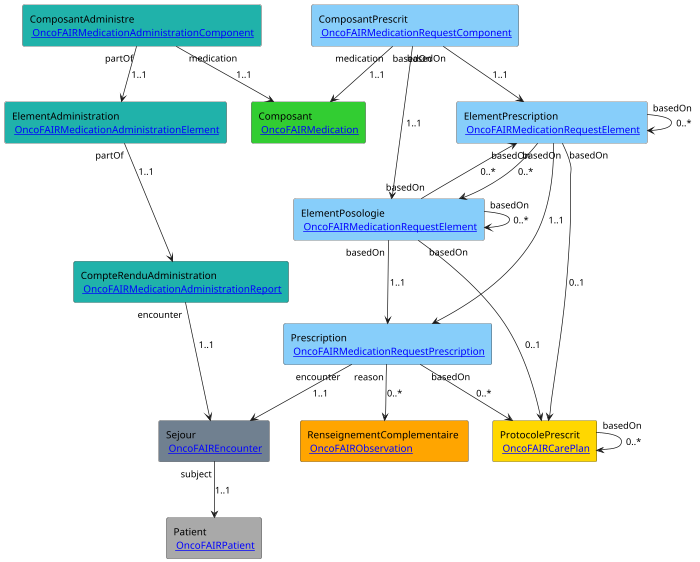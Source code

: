 @startuml

scale 700 width

rectangle "ProtocolePrescrit \n [[StructureDefinition-oncofair-careplan.html OncoFAIRCarePlan]]" as ProtocolePrescrit #Gold 

rectangle "Sejour \n [[StructureDefinition-oncofair-encounter.html OncoFAIREncounter]]" as Sejour #SlateGray 

rectangle "Composant \n [[StructureDefinition-oncofair-medication.html OncoFAIRMedication]]" as Composant #LimeGreen 

rectangle "ComposantAdministre \n [[StructureDefinition-oncofair-medicationadministration-component.html OncoFAIRMedicationAdministrationComponent]]" as ComposantAdministre #LightSeaGreen 

rectangle "ElementAdministration \n [[StructureDefinition-oncofair-medicationadministration-element.html OncoFAIRMedicationAdministrationElement]]" as ElementAdministration #LightSeaGreen 

rectangle "CompteRenduAdministration \n [[StructureDefinition-oncofair-medicationadministration-report.html OncoFAIRMedicationAdministrationReport]]" as CompteRenduAdministration #LightSeaGreen 

rectangle "ComposantPrescrit \n [[StructureDefinition-oncofair-medicationrequest-component.html OncoFAIRMedicationRequestComponent]]" as ComposantPrescrit #LightSkyBlue 

rectangle "ElementPrescription \n [[StructureDefinition-oncofair-medicationrequest-element.html OncoFAIRMedicationRequestElement]]" as ElementPrescription #LightSkyBlue 

rectangle "ElementPosologie \n [[StructureDefinition-oncofair-medicationrequest-element.html OncoFAIRMedicationRequestElement]]" as ElementPosologie #LightSkyBlue 

rectangle "Prescription \n [[StructureDefinition-oncofair-medicationrequest-prescription.html OncoFAIRMedicationRequestPrescription]]" as Prescription #LightSkyBlue 

rectangle "RenseignementComplementaire \n [[StructureDefinition-oncofair-observation.html OncoFAIRObservation]]" as RenseignementComplementaire #Orange 

rectangle "Patient \n [[StructureDefinition-oncofair-patient.html OncoFAIRPatient]]" as Patient #DarkGray 

ProtocolePrescrit --> ProtocolePrescrit : "basedOn" 0..*
Sejour --> Patient : "subject" 1..1
ComposantAdministre --> ElementAdministration : "partOf" 1..1
ComposantAdministre --> Composant : "medication" 1..1
ElementAdministration --> CompteRenduAdministration : "partOf" 1..1
CompteRenduAdministration --> Sejour : "encounter" 1..1
ComposantPrescrit --> ElementPrescription : "basedOn" 1..1
ComposantPrescrit --> ElementPosologie : "basedOn" 1..1
ComposantPrescrit --> Composant : "medication" 1..1
ElementPrescription --> Prescription : "basedOn" 1..1
ElementPrescription --> ElementPrescription : "basedOn" 0..*
ElementPrescription --> ElementPosologie : "basedOn" 0..*
ElementPrescription --> ProtocolePrescrit : "basedOn" 0..1
ElementPosologie --> Prescription : "basedOn" 1..1
ElementPosologie --> ElementPrescription : "basedOn" 0..*
ElementPosologie --> ElementPosologie : "basedOn" 0..*
ElementPosologie --> ProtocolePrescrit : "basedOn" 0..1
Prescription --> ProtocolePrescrit : "basedOn" 0..*
Prescription --> Sejour : "encounter" 1..1
Prescription --> RenseignementComplementaire : "reason" 0..*

@enduml